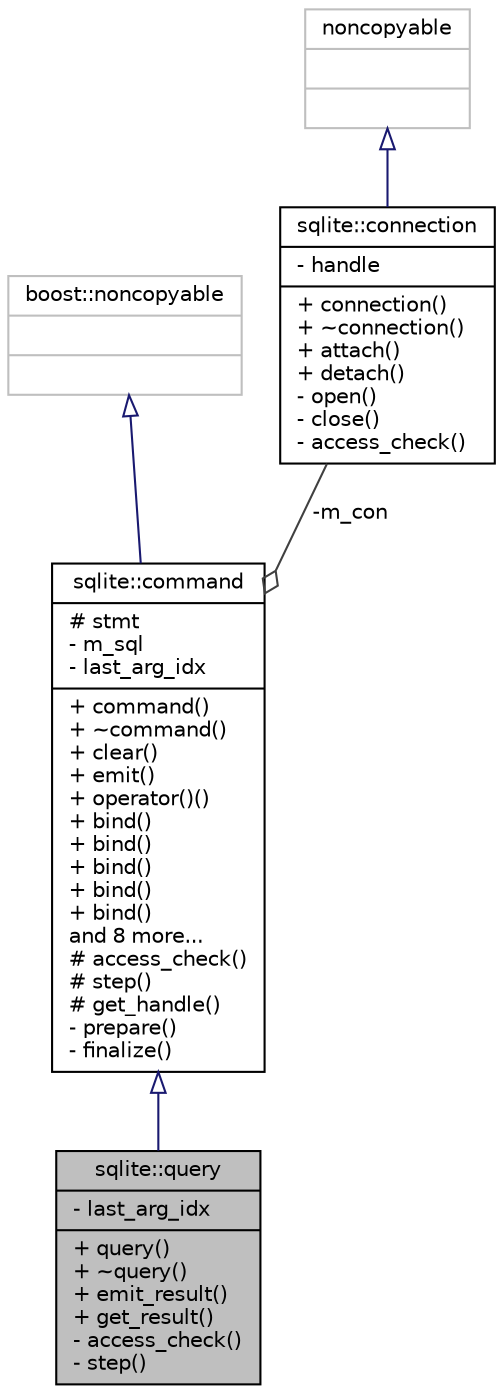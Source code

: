 digraph "sqlite::query"
{
  bgcolor="transparent";
  edge [fontname="Helvetica",fontsize="10",labelfontname="Helvetica",labelfontsize="10"];
  node [fontname="Helvetica",fontsize="10",shape=record];
  Node1 [label="{sqlite::query\n|- last_arg_idx\l|+ query()\l+ ~query()\l+ emit_result()\l+ get_result()\l- access_check()\l- step()\l}",height=0.2,width=0.4,color="black", fillcolor="grey75", style="filled" fontcolor="black"];
  Node2 -> Node1 [dir="back",color="midnightblue",fontsize="10",style="solid",arrowtail="onormal",fontname="Helvetica"];
  Node2 [label="{sqlite::command\n|# stmt\l- m_sql\l- last_arg_idx\l|+ command()\l+ ~command()\l+ clear()\l+ emit()\l+ operator()()\l+ bind()\l+ bind()\l+ bind()\l+ bind()\l+ bind()\land 8 more...\l# access_check()\l# step()\l# get_handle()\l- prepare()\l- finalize()\l}",height=0.2,width=0.4,color="black",URL="$structsqlite_1_1command.html",tooltip="command is the base class of all sql command classes An object of this class is not copyable..."];
  Node3 -> Node2 [dir="back",color="midnightblue",fontsize="10",style="solid",arrowtail="onormal",fontname="Helvetica"];
  Node3 [label="{boost::noncopyable\n||}",height=0.2,width=0.4,color="grey75"];
  Node4 -> Node2 [color="grey25",fontsize="10",style="solid",label=" -m_con" ,arrowhead="odiamond",fontname="Helvetica"];
  Node4 [label="{sqlite::connection\n|- handle\l|+ connection()\l+ ~connection()\l+ attach()\l+ detach()\l- open()\l- close()\l- access_check()\l}",height=0.2,width=0.4,color="black",URL="$structsqlite_1_1connection.html",tooltip="connection is used to open, close, attach and detach a database. Further it has to be passed to all c..."];
  Node5 -> Node4 [dir="back",color="midnightblue",fontsize="10",style="solid",arrowtail="onormal",fontname="Helvetica"];
  Node5 [label="{noncopyable\n||}",height=0.2,width=0.4,color="grey75"];
}
